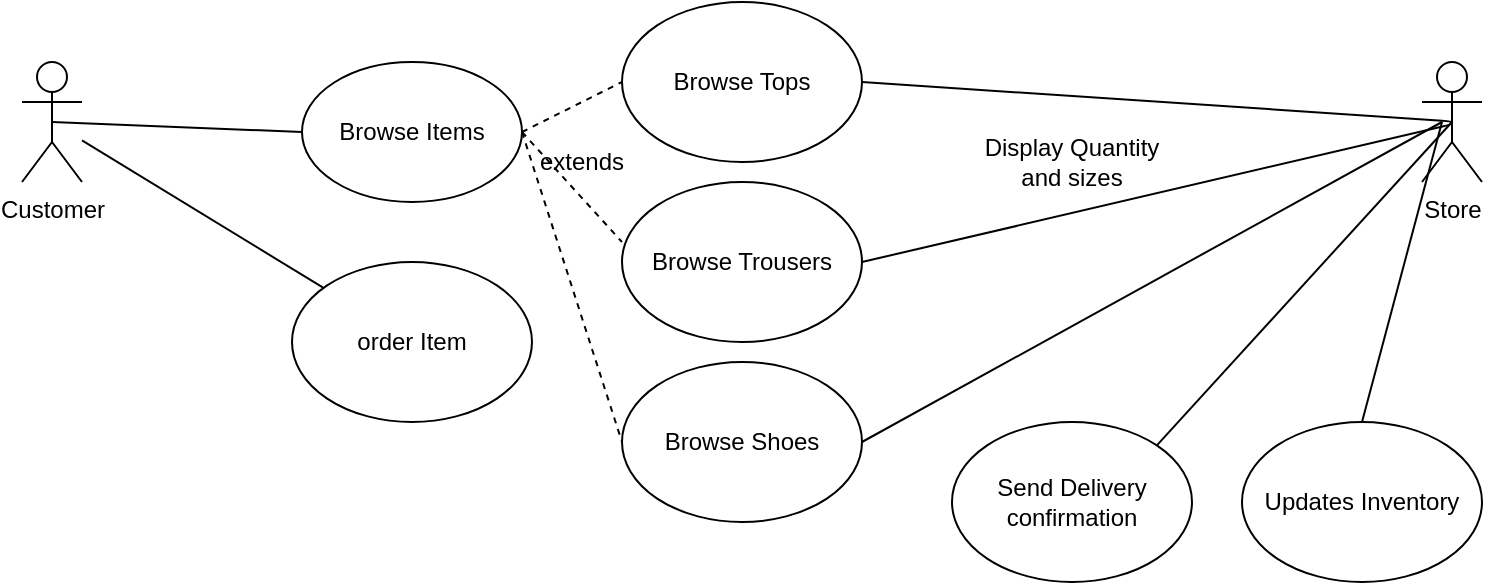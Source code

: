<mxfile version="13.5.3" type="github"><diagram id="VQrdfCcTBEkeHxvlo1YI" name="Page-1"><mxGraphModel dx="1038" dy="580" grid="1" gridSize="10" guides="1" tooltips="1" connect="1" arrows="1" fold="1" page="1" pageScale="1" pageWidth="850" pageHeight="1100" math="0" shadow="0"><root><mxCell id="0"/><mxCell id="1" parent="0"/><mxCell id="28ILy2G2Bg-NV8e4MPSU-1" value="Customer" style="shape=umlActor;verticalLabelPosition=bottom;verticalAlign=top;html=1;outlineConnect=0;" vertex="1" parent="1"><mxGeometry x="40" y="40" width="30" height="60" as="geometry"/></mxCell><mxCell id="28ILy2G2Bg-NV8e4MPSU-2" value="Browse Items" style="ellipse;whiteSpace=wrap;html=1;" vertex="1" parent="1"><mxGeometry x="180" y="40" width="110" height="70" as="geometry"/></mxCell><mxCell id="28ILy2G2Bg-NV8e4MPSU-4" value="" style="endArrow=none;html=1;exitX=0.5;exitY=0.5;exitDx=0;exitDy=0;exitPerimeter=0;entryX=0;entryY=0.5;entryDx=0;entryDy=0;" edge="1" parent="1" source="28ILy2G2Bg-NV8e4MPSU-1" target="28ILy2G2Bg-NV8e4MPSU-2"><mxGeometry width="50" height="50" relative="1" as="geometry"><mxPoint x="400" y="20" as="sourcePoint"/><mxPoint x="450" y="-30" as="targetPoint"/></mxGeometry></mxCell><mxCell id="28ILy2G2Bg-NV8e4MPSU-5" value="Browse Tops" style="ellipse;whiteSpace=wrap;html=1;" vertex="1" parent="1"><mxGeometry x="340" y="10" width="120" height="80" as="geometry"/></mxCell><mxCell id="28ILy2G2Bg-NV8e4MPSU-6" value="Browse Trousers" style="ellipse;whiteSpace=wrap;html=1;" vertex="1" parent="1"><mxGeometry x="340" y="100" width="120" height="80" as="geometry"/></mxCell><mxCell id="28ILy2G2Bg-NV8e4MPSU-7" value="Browse Shoes" style="ellipse;whiteSpace=wrap;html=1;" vertex="1" parent="1"><mxGeometry x="340" y="190" width="120" height="80" as="geometry"/></mxCell><mxCell id="28ILy2G2Bg-NV8e4MPSU-9" value="" style="endArrow=none;dashed=1;html=1;exitX=1;exitY=0.5;exitDx=0;exitDy=0;entryX=0;entryY=0.5;entryDx=0;entryDy=0;" edge="1" parent="1" source="28ILy2G2Bg-NV8e4MPSU-2" target="28ILy2G2Bg-NV8e4MPSU-5"><mxGeometry width="50" height="50" relative="1" as="geometry"><mxPoint x="400" y="220" as="sourcePoint"/><mxPoint x="450" y="170" as="targetPoint"/></mxGeometry></mxCell><mxCell id="28ILy2G2Bg-NV8e4MPSU-10" value="" style="endArrow=none;dashed=1;html=1;exitX=1;exitY=0.5;exitDx=0;exitDy=0;entryX=0;entryY=0.375;entryDx=0;entryDy=0;entryPerimeter=0;" edge="1" parent="1" source="28ILy2G2Bg-NV8e4MPSU-2" target="28ILy2G2Bg-NV8e4MPSU-6"><mxGeometry width="50" height="50" relative="1" as="geometry"><mxPoint x="300" y="85" as="sourcePoint"/><mxPoint x="350" y="60" as="targetPoint"/></mxGeometry></mxCell><mxCell id="28ILy2G2Bg-NV8e4MPSU-11" value="" style="endArrow=none;dashed=1;html=1;exitX=1;exitY=0.5;exitDx=0;exitDy=0;entryX=0;entryY=0.5;entryDx=0;entryDy=0;" edge="1" parent="1" source="28ILy2G2Bg-NV8e4MPSU-2" target="28ILy2G2Bg-NV8e4MPSU-7"><mxGeometry width="50" height="50" relative="1" as="geometry"><mxPoint x="300" y="85" as="sourcePoint"/><mxPoint x="350" y="140" as="targetPoint"/></mxGeometry></mxCell><mxCell id="28ILy2G2Bg-NV8e4MPSU-12" value="extends" style="text;html=1;strokeColor=none;fillColor=none;align=center;verticalAlign=middle;whiteSpace=wrap;rounded=0;" vertex="1" parent="1"><mxGeometry x="300" y="80" width="40" height="20" as="geometry"/></mxCell><mxCell id="28ILy2G2Bg-NV8e4MPSU-15" style="edgeStyle=orthogonalEdgeStyle;rounded=0;orthogonalLoop=1;jettySize=auto;html=1;exitX=0.5;exitY=0.5;exitDx=0;exitDy=0;exitPerimeter=0;strokeColor=none;" edge="1" parent="1" source="28ILy2G2Bg-NV8e4MPSU-14" target="28ILy2G2Bg-NV8e4MPSU-5"><mxGeometry relative="1" as="geometry"/></mxCell><mxCell id="28ILy2G2Bg-NV8e4MPSU-14" value="Store" style="shape=umlActor;verticalLabelPosition=bottom;verticalAlign=top;html=1;outlineConnect=0;" vertex="1" parent="1"><mxGeometry x="740" y="40" width="30" height="60" as="geometry"/></mxCell><mxCell id="28ILy2G2Bg-NV8e4MPSU-16" value="" style="endArrow=none;html=1;strokeColor=#000000;exitX=1;exitY=0.5;exitDx=0;exitDy=0;" edge="1" parent="1" source="28ILy2G2Bg-NV8e4MPSU-6"><mxGeometry width="50" height="50" relative="1" as="geometry"><mxPoint x="400" y="320" as="sourcePoint"/><mxPoint x="460" y="50" as="targetPoint"/><Array as="points"><mxPoint x="760" y="70"/></Array></mxGeometry></mxCell><mxCell id="28ILy2G2Bg-NV8e4MPSU-17" value="" style="endArrow=none;html=1;strokeColor=#000000;entryX=1;entryY=0.5;entryDx=0;entryDy=0;" edge="1" parent="1" target="28ILy2G2Bg-NV8e4MPSU-7"><mxGeometry width="50" height="50" relative="1" as="geometry"><mxPoint x="750" y="70" as="sourcePoint"/><mxPoint x="450" y="270" as="targetPoint"/></mxGeometry></mxCell><mxCell id="28ILy2G2Bg-NV8e4MPSU-18" value="Display Quantity and sizes&lt;br&gt;" style="text;html=1;strokeColor=none;fillColor=none;align=center;verticalAlign=middle;whiteSpace=wrap;rounded=0;" vertex="1" parent="1"><mxGeometry x="510" y="80" width="110" height="20" as="geometry"/></mxCell><mxCell id="28ILy2G2Bg-NV8e4MPSU-20" value="order Item" style="ellipse;whiteSpace=wrap;html=1;" vertex="1" parent="1"><mxGeometry x="175" y="140" width="120" height="80" as="geometry"/></mxCell><mxCell id="28ILy2G2Bg-NV8e4MPSU-21" value="" style="endArrow=none;html=1;strokeColor=#000000;" edge="1" parent="1" source="28ILy2G2Bg-NV8e4MPSU-1" target="28ILy2G2Bg-NV8e4MPSU-20"><mxGeometry width="50" height="50" relative="1" as="geometry"><mxPoint x="400" y="300" as="sourcePoint"/><mxPoint x="450" y="250" as="targetPoint"/></mxGeometry></mxCell><mxCell id="28ILy2G2Bg-NV8e4MPSU-22" value="Send Delivery confirmation" style="ellipse;whiteSpace=wrap;html=1;" vertex="1" parent="1"><mxGeometry x="505" y="220" width="120" height="80" as="geometry"/></mxCell><mxCell id="28ILy2G2Bg-NV8e4MPSU-23" value="" style="endArrow=none;html=1;strokeColor=#000000;entryX=0.5;entryY=0.5;entryDx=0;entryDy=0;entryPerimeter=0;exitX=1;exitY=0;exitDx=0;exitDy=0;" edge="1" parent="1" source="28ILy2G2Bg-NV8e4MPSU-22" target="28ILy2G2Bg-NV8e4MPSU-14"><mxGeometry width="50" height="50" relative="1" as="geometry"><mxPoint x="400" y="290" as="sourcePoint"/><mxPoint x="450" y="240" as="targetPoint"/></mxGeometry></mxCell><mxCell id="28ILy2G2Bg-NV8e4MPSU-26" value="Updates Inventory" style="ellipse;whiteSpace=wrap;html=1;" vertex="1" parent="1"><mxGeometry x="650" y="220" width="120" height="80" as="geometry"/></mxCell><mxCell id="28ILy2G2Bg-NV8e4MPSU-27" value="" style="endArrow=none;html=1;strokeColor=#000000;exitX=0.5;exitY=0;exitDx=0;exitDy=0;" edge="1" parent="1" source="28ILy2G2Bg-NV8e4MPSU-26"><mxGeometry width="50" height="50" relative="1" as="geometry"><mxPoint x="617.426" y="241.716" as="sourcePoint"/><mxPoint x="750" y="70" as="targetPoint"/></mxGeometry></mxCell></root></mxGraphModel></diagram></mxfile>